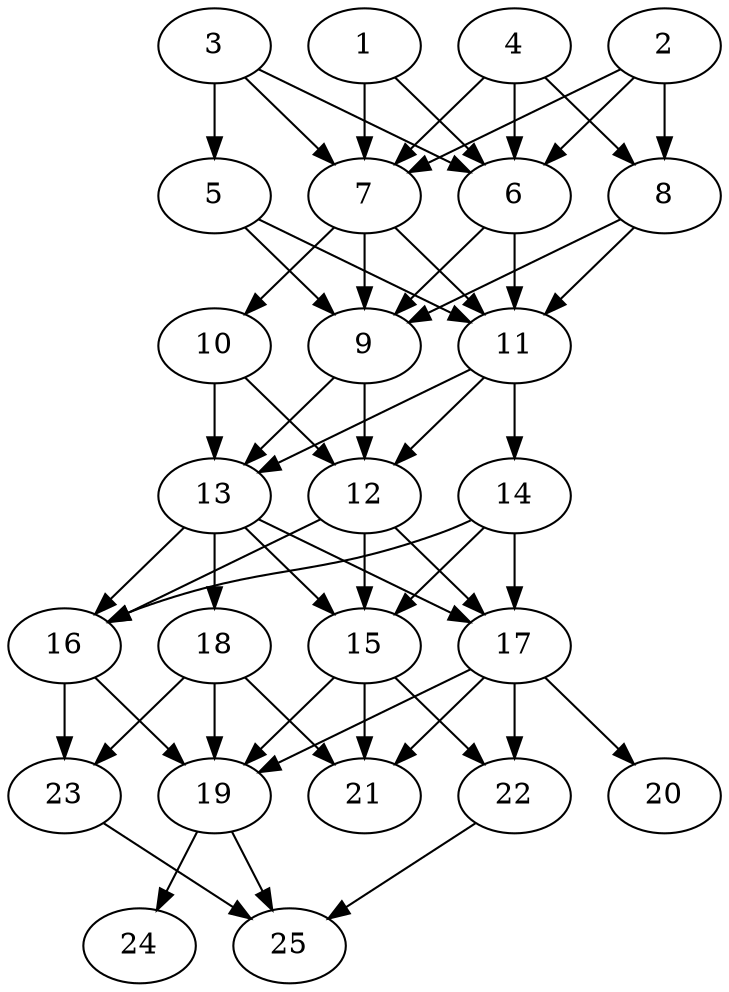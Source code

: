 // DAG automatically generated by daggen at Thu Oct  3 14:00:40 2019
// ./daggen --dot -n 25 --ccr 0.4 --fat 0.5 --regular 0.7 --density 0.9 --mindata 5242880 --maxdata 52428800 
digraph G {
  1 [size="34096640", alpha="0.18", expect_size="13638656"] 
  1 -> 6 [size ="13638656"]
  1 -> 7 [size ="13638656"]
  2 [size="95887360", alpha="0.20", expect_size="38354944"] 
  2 -> 6 [size ="38354944"]
  2 -> 7 [size ="38354944"]
  2 -> 8 [size ="38354944"]
  3 [size="25902080", alpha="0.14", expect_size="10360832"] 
  3 -> 5 [size ="10360832"]
  3 -> 6 [size ="10360832"]
  3 -> 7 [size ="10360832"]
  4 [size="21286400", alpha="0.12", expect_size="8514560"] 
  4 -> 6 [size ="8514560"]
  4 -> 7 [size ="8514560"]
  4 -> 8 [size ="8514560"]
  5 [size="64220160", alpha="0.15", expect_size="25688064"] 
  5 -> 9 [size ="25688064"]
  5 -> 11 [size ="25688064"]
  6 [size="52728320", alpha="0.06", expect_size="21091328"] 
  6 -> 9 [size ="21091328"]
  6 -> 11 [size ="21091328"]
  7 [size="61839360", alpha="0.05", expect_size="24735744"] 
  7 -> 9 [size ="24735744"]
  7 -> 10 [size ="24735744"]
  7 -> 11 [size ="24735744"]
  8 [size="29678080", alpha="0.11", expect_size="11871232"] 
  8 -> 9 [size ="11871232"]
  8 -> 11 [size ="11871232"]
  9 [size="18460160", alpha="0.16", expect_size="7384064"] 
  9 -> 12 [size ="7384064"]
  9 -> 13 [size ="7384064"]
  10 [size="44800000", alpha="0.15", expect_size="17920000"] 
  10 -> 12 [size ="17920000"]
  10 -> 13 [size ="17920000"]
  11 [size="92167680", alpha="0.11", expect_size="36867072"] 
  11 -> 12 [size ="36867072"]
  11 -> 13 [size ="36867072"]
  11 -> 14 [size ="36867072"]
  12 [size="78220800", alpha="0.04", expect_size="31288320"] 
  12 -> 15 [size ="31288320"]
  12 -> 16 [size ="31288320"]
  12 -> 17 [size ="31288320"]
  13 [size="78072320", alpha="0.04", expect_size="31228928"] 
  13 -> 15 [size ="31228928"]
  13 -> 16 [size ="31228928"]
  13 -> 17 [size ="31228928"]
  13 -> 18 [size ="31228928"]
  14 [size="40785920", alpha="0.16", expect_size="16314368"] 
  14 -> 15 [size ="16314368"]
  14 -> 16 [size ="16314368"]
  14 -> 17 [size ="16314368"]
  15 [size="110320640", alpha="0.17", expect_size="44128256"] 
  15 -> 19 [size ="44128256"]
  15 -> 21 [size ="44128256"]
  15 -> 22 [size ="44128256"]
  16 [size="78525440", alpha="0.16", expect_size="31410176"] 
  16 -> 19 [size ="31410176"]
  16 -> 23 [size ="31410176"]
  17 [size="112517120", alpha="0.11", expect_size="45006848"] 
  17 -> 19 [size ="45006848"]
  17 -> 20 [size ="45006848"]
  17 -> 21 [size ="45006848"]
  17 -> 22 [size ="45006848"]
  18 [size="24944640", alpha="0.06", expect_size="9977856"] 
  18 -> 19 [size ="9977856"]
  18 -> 21 [size ="9977856"]
  18 -> 23 [size ="9977856"]
  19 [size="88166400", alpha="0.15", expect_size="35266560"] 
  19 -> 24 [size ="35266560"]
  19 -> 25 [size ="35266560"]
  20 [size="64273920", alpha="0.15", expect_size="25709568"] 
  21 [size="33448960", alpha="0.18", expect_size="13379584"] 
  22 [size="96437760", alpha="0.16", expect_size="38575104"] 
  22 -> 25 [size ="38575104"]
  23 [size="122027520", alpha="0.16", expect_size="48811008"] 
  23 -> 25 [size ="48811008"]
  24 [size="25617920", alpha="0.17", expect_size="10247168"] 
  25 [size="118568960", alpha="0.07", expect_size="47427584"] 
}
